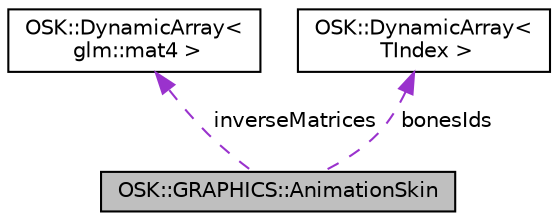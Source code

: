 digraph "OSK::GRAPHICS::AnimationSkin"
{
 // LATEX_PDF_SIZE
  edge [fontname="Helvetica",fontsize="10",labelfontname="Helvetica",labelfontsize="10"];
  node [fontname="Helvetica",fontsize="10",shape=record];
  Node1 [label="OSK::GRAPHICS::AnimationSkin",height=0.2,width=0.4,color="black", fillcolor="grey75", style="filled", fontcolor="black",tooltip="Indica cómo aplicar una animación a un modelo animado."];
  Node2 -> Node1 [dir="back",color="darkorchid3",fontsize="10",style="dashed",label=" inverseMatrices" ,fontname="Helvetica"];
  Node2 [label="OSK::DynamicArray\<\l glm::mat4 \>",height=0.2,width=0.4,color="black", fillcolor="white", style="filled",URL="$class_o_s_k_1_1_dynamic_array.html",tooltip=" "];
  Node3 -> Node1 [dir="back",color="darkorchid3",fontsize="10",style="dashed",label=" bonesIds" ,fontname="Helvetica"];
  Node3 [label="OSK::DynamicArray\<\l TIndex \>",height=0.2,width=0.4,color="black", fillcolor="white", style="filled",URL="$class_o_s_k_1_1_dynamic_array.html",tooltip=" "];
}
